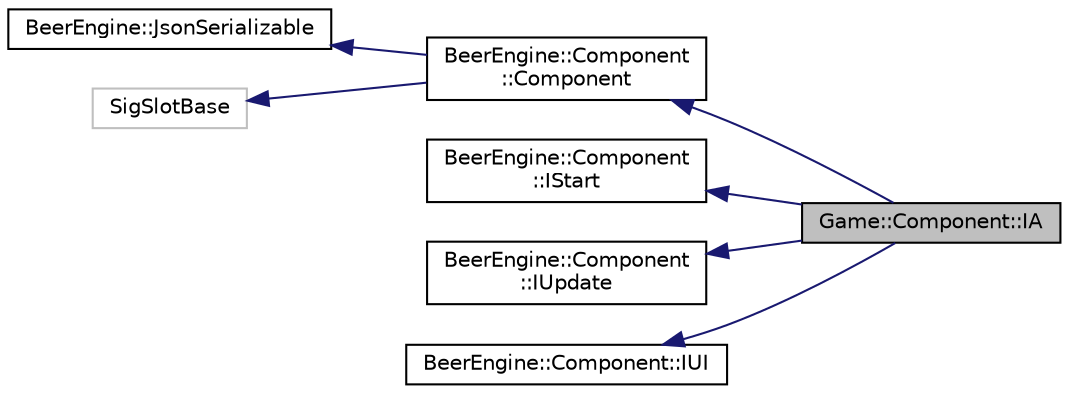 digraph "Game::Component::IA"
{
  edge [fontname="Helvetica",fontsize="10",labelfontname="Helvetica",labelfontsize="10"];
  node [fontname="Helvetica",fontsize="10",shape=record];
  rankdir="LR";
  Node0 [label="Game::Component::IA",height=0.2,width=0.4,color="black", fillcolor="grey75", style="filled", fontcolor="black"];
  Node1 -> Node0 [dir="back",color="midnightblue",fontsize="10",style="solid",fontname="Helvetica"];
  Node1 [label="BeerEngine::Component\l::Component",height=0.2,width=0.4,color="black", fillcolor="white", style="filled",URL="$class_beer_engine_1_1_component_1_1_component.html"];
  Node2 -> Node1 [dir="back",color="midnightblue",fontsize="10",style="solid",fontname="Helvetica"];
  Node2 [label="BeerEngine::JsonSerializable",height=0.2,width=0.4,color="black", fillcolor="white", style="filled",URL="$class_beer_engine_1_1_json_serializable.html"];
  Node3 -> Node1 [dir="back",color="midnightblue",fontsize="10",style="solid",fontname="Helvetica"];
  Node3 [label="SigSlotBase",height=0.2,width=0.4,color="grey75", fillcolor="white", style="filled"];
  Node4 -> Node0 [dir="back",color="midnightblue",fontsize="10",style="solid",fontname="Helvetica"];
  Node4 [label="BeerEngine::Component\l::IStart",height=0.2,width=0.4,color="black", fillcolor="white", style="filled",URL="$class_beer_engine_1_1_component_1_1_i_start.html"];
  Node5 -> Node0 [dir="back",color="midnightblue",fontsize="10",style="solid",fontname="Helvetica"];
  Node5 [label="BeerEngine::Component\l::IUpdate",height=0.2,width=0.4,color="black", fillcolor="white", style="filled",URL="$class_beer_engine_1_1_component_1_1_i_update.html"];
  Node6 -> Node0 [dir="back",color="midnightblue",fontsize="10",style="solid",fontname="Helvetica"];
  Node6 [label="BeerEngine::Component::IUI",height=0.2,width=0.4,color="black", fillcolor="white", style="filled",URL="$class_beer_engine_1_1_component_1_1_i_u_i.html"];
}
